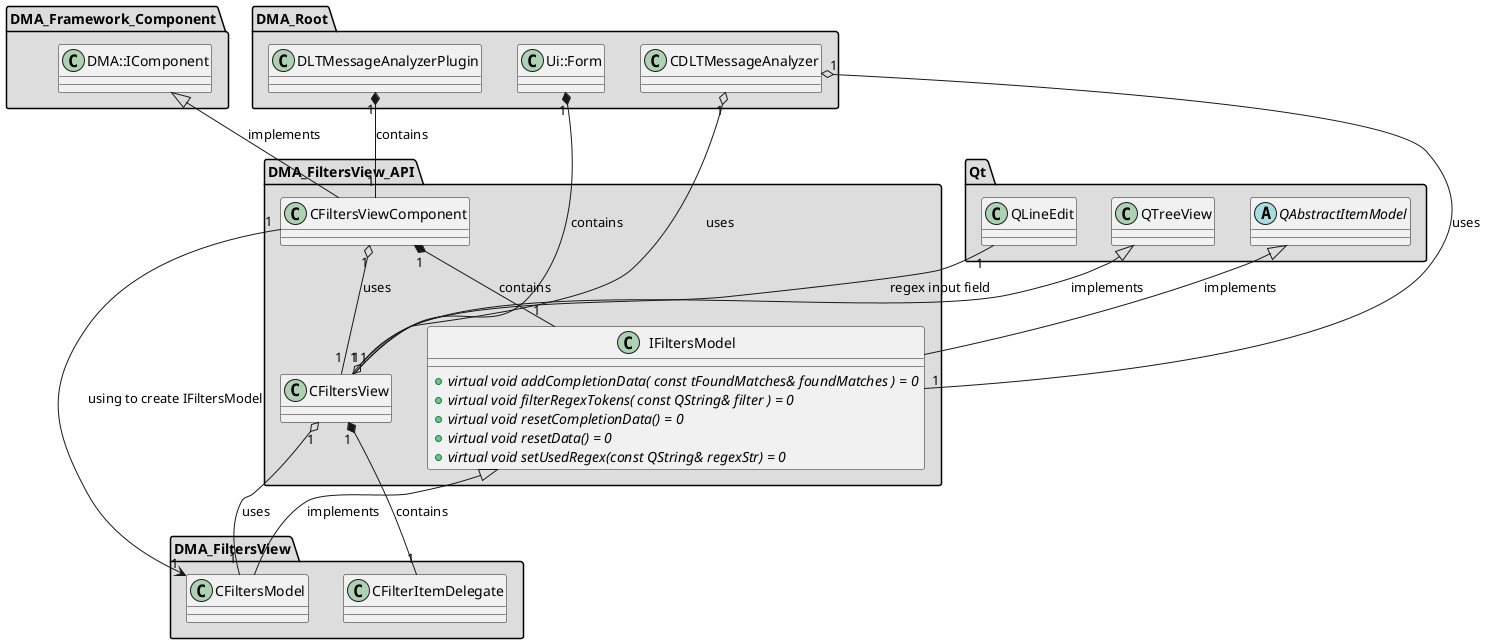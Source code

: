 
@startuml

skinparam backgroundColor #FEFEFE
skinparam wrapWidth 600
package "DMA_FiltersView" #DDDDDD
{

class "CFilterItemDelegate"
{
}

class "CFiltersModel"
{
}

}

package "DMA_FiltersView_API" #DDDDDD
{

class "CFiltersView"
{
}

class "CFiltersViewComponent"
{
}

class "IFiltersModel"
{
    + {abstract} virtual void addCompletionData( const tFoundMatches& foundMatches ) = 0
    + {abstract} virtual void filterRegexTokens( const QString& filter ) = 0
    + {abstract} virtual void resetCompletionData() = 0
    + {abstract} virtual void resetData() = 0
    + {abstract} virtual void setUsedRegex(const QString& regexStr) = 0
}

}

package "DMA_Framework_Component" #DDDDDD
{

class "DMA::IComponent"
{
}

}

package "DMA_Root" #DDDDDD
{

class "CDLTMessageAnalyzer"
{
}

class "DLTMessageAnalyzerPlugin"
{
}

class "Ui::Form"
{
}

}

package "Qt" #DDDDDD
{

abstract class "QAbstractItemModel"
{
}

class "QLineEdit"
{
}

class "QTreeView"
{
}

}

'====================Inheritance section====================
IFiltersModel <|-- CFiltersModel : implements
QTreeView <|-- CFiltersView : implements
DMA::IComponent <|-- CFiltersViewComponent : implements
QAbstractItemModel <|-- IFiltersModel : implements

'====================Dependencies section====================
CFiltersView "1" *-- "1" CFilterItemDelegate : contains
CFiltersView "1" o-- "1" CFiltersModel : uses
CFiltersView "1" o-- "1" QLineEdit : regex input field
CFiltersViewComponent "1" --> "1" CFiltersModel : using to create IFiltersModel
CFiltersViewComponent "1" o-- "1" CFiltersView : uses
CFiltersViewComponent "1" *-- "1" IFiltersModel : contains
CDLTMessageAnalyzer "1" o-- "1" CFiltersView : uses
CDLTMessageAnalyzer "1" o-- "1" IFiltersModel : uses
DLTMessageAnalyzerPlugin "1" *-- "1" CFiltersViewComponent : contains
Ui::Form "1" *-- "1" CFiltersView : contains

@enduml